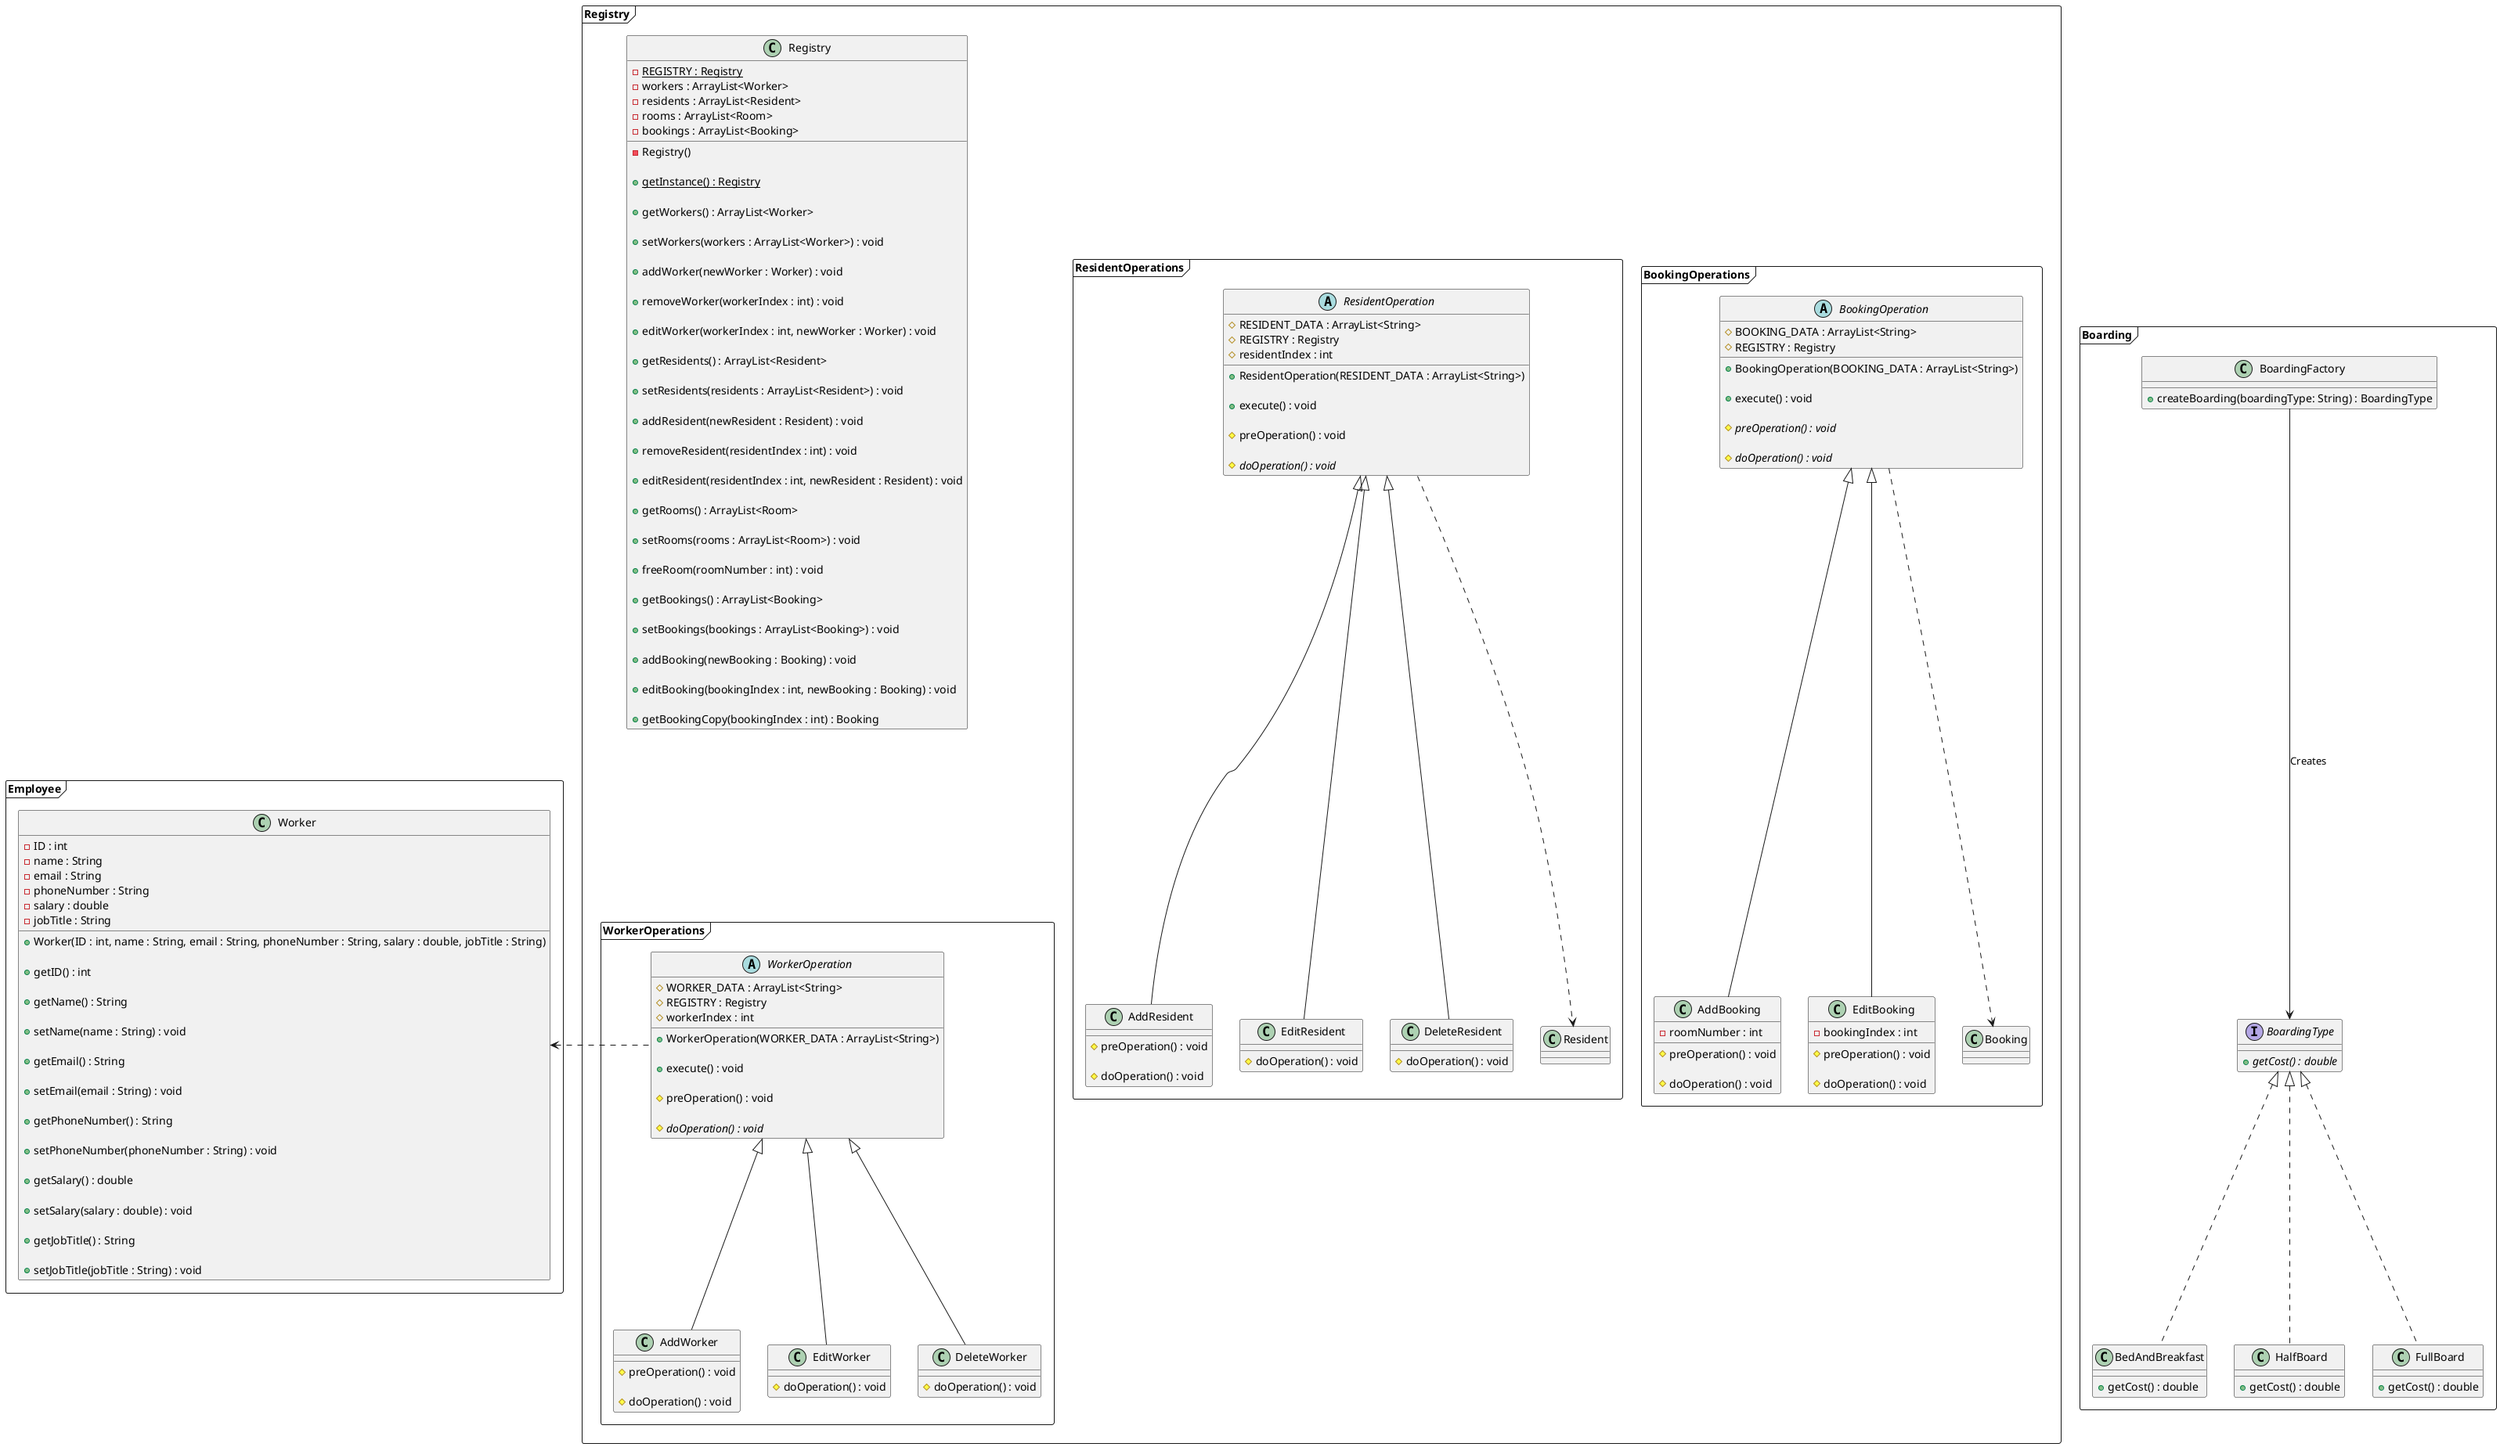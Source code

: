 @startuml
package Boarding <<Frame>> {
  interface BoardingType {
    + {abstract} getCost() : double
  }

  class BedAndBreakfast implements BoardingType {
    + getCost() : double
  }

  class HalfBoard implements BoardingType {
    + getCost() : double
  }

  class FullBoard implements BoardingType {
    + getCost() : double
  }

  class BoardingFactory {
    + createBoarding(boardingType: String) : BoardingType
  }

  BoardingFactory --> BoardingType : Creates
}

package Employee <<Frame>> {
  class Worker {
    - ID : int
    - name : String
    - email : String
    - phoneNumber : String
    - salary : double
    - jobTitle : String

    + Worker(ID : int, name : String, email : String, phoneNumber : String, salary : double, jobTitle : String)

    + getID() : int

    + getName() : String

    + setName(name : String) : void

    + getEmail() : String

    + setEmail(email : String) : void

    + getPhoneNumber() : String

    + setPhoneNumber(phoneNumber : String) : void

    + getSalary() : double

    + setSalary(salary : double) : void

    + getJobTitle() : String

    + setJobTitle(jobTitle : String) : void
  }
}

package Registry <<Frame>> {
  package BookingOperations <<Frame>> {
    abstract class BookingOperation {
      # BOOKING_DATA : ArrayList<String>
      # REGISTRY : Registry

      + BookingOperation(BOOKING_DATA : ArrayList<String>)

      + execute() : void

      # {abstract} preOperation() : void

      # {abstract} doOperation() : void
    }

    class AddBooking extends BookingOperation {
      - roomNumber : int

      # preOperation() : void

      # doOperation() : void
    }

    class EditBooking extends BookingOperation {
      - bookingIndex : int

      # preOperation() : void

      # doOperation() : void
    }

    BookingOperation ..> Booking
  }

  package ResidentOperations <<Frame>> {
    abstract class ResidentOperation {
      # RESIDENT_DATA : ArrayList<String>
      # REGISTRY : Registry
      # residentIndex : int

      + ResidentOperation(RESIDENT_DATA : ArrayList<String>)

      + execute() : void

      # preOperation() : void

      # {abstract} doOperation() : void
    }

    class AddResident extends ResidentOperation {
      # preOperation() : void

      # doOperation() : void
    }

    class EditResident extends ResidentOperation {
      # doOperation() : void
    }

    class DeleteResident extends ResidentOperation {
      # doOperation() : void
    }

    ResidentOperation ..> Resident
  }

  package WorkerOperations <<Frame>> {
    abstract class WorkerOperation {
      # WORKER_DATA : ArrayList<String>
      # REGISTRY : Registry
      # workerIndex : int

      + WorkerOperation(WORKER_DATA : ArrayList<String>)

      + execute() : void

      # preOperation() : void

      # {abstract} doOperation() : void
    }

    class AddWorker extends WorkerOperation {
      # preOperation() : void

      # doOperation() : void
    }

    class EditWorker extends WorkerOperation {
      # doOperation() : void
    }

    class DeleteWorker extends WorkerOperation {
      # doOperation() : void
    }

    WorkerOperation .left.> Worker
  }

  class Registry {
    - {static} REGISTRY : Registry
    - workers : ArrayList<Worker>
    - residents : ArrayList<Resident>
    - rooms : ArrayList<Room>
    - bookings : ArrayList<Booking>

    - Registry()

    + {static} getInstance() : Registry

    + getWorkers() : ArrayList<Worker>

    + setWorkers(workers : ArrayList<Worker>) : void

    + addWorker(newWorker : Worker) : void

    + removeWorker(workerIndex : int) : void

    + editWorker(workerIndex : int, newWorker : Worker) : void

    + getResidents() : ArrayList<Resident>

    + setResidents(residents : ArrayList<Resident>) : void

    + addResident(newResident : Resident) : void

    + removeResident(residentIndex : int) : void

    + editResident(residentIndex : int, newResident : Resident) : void

    + getRooms() : ArrayList<Room>

    + setRooms(rooms : ArrayList<Room>) : void

    + freeRoom(roomNumber : int) : void

    + getBookings() : ArrayList<Booking>

    + setBookings(bookings : ArrayList<Booking>) : void

    + addBooking(newBooking : Booking) : void

    + editBooking(bookingIndex : int, newBooking : Booking) : void

    + getBookingCopy(bookingIndex : int) : Booking
  }

  Registry -down[hidden]-> WorkerOperation
}
@enduml
